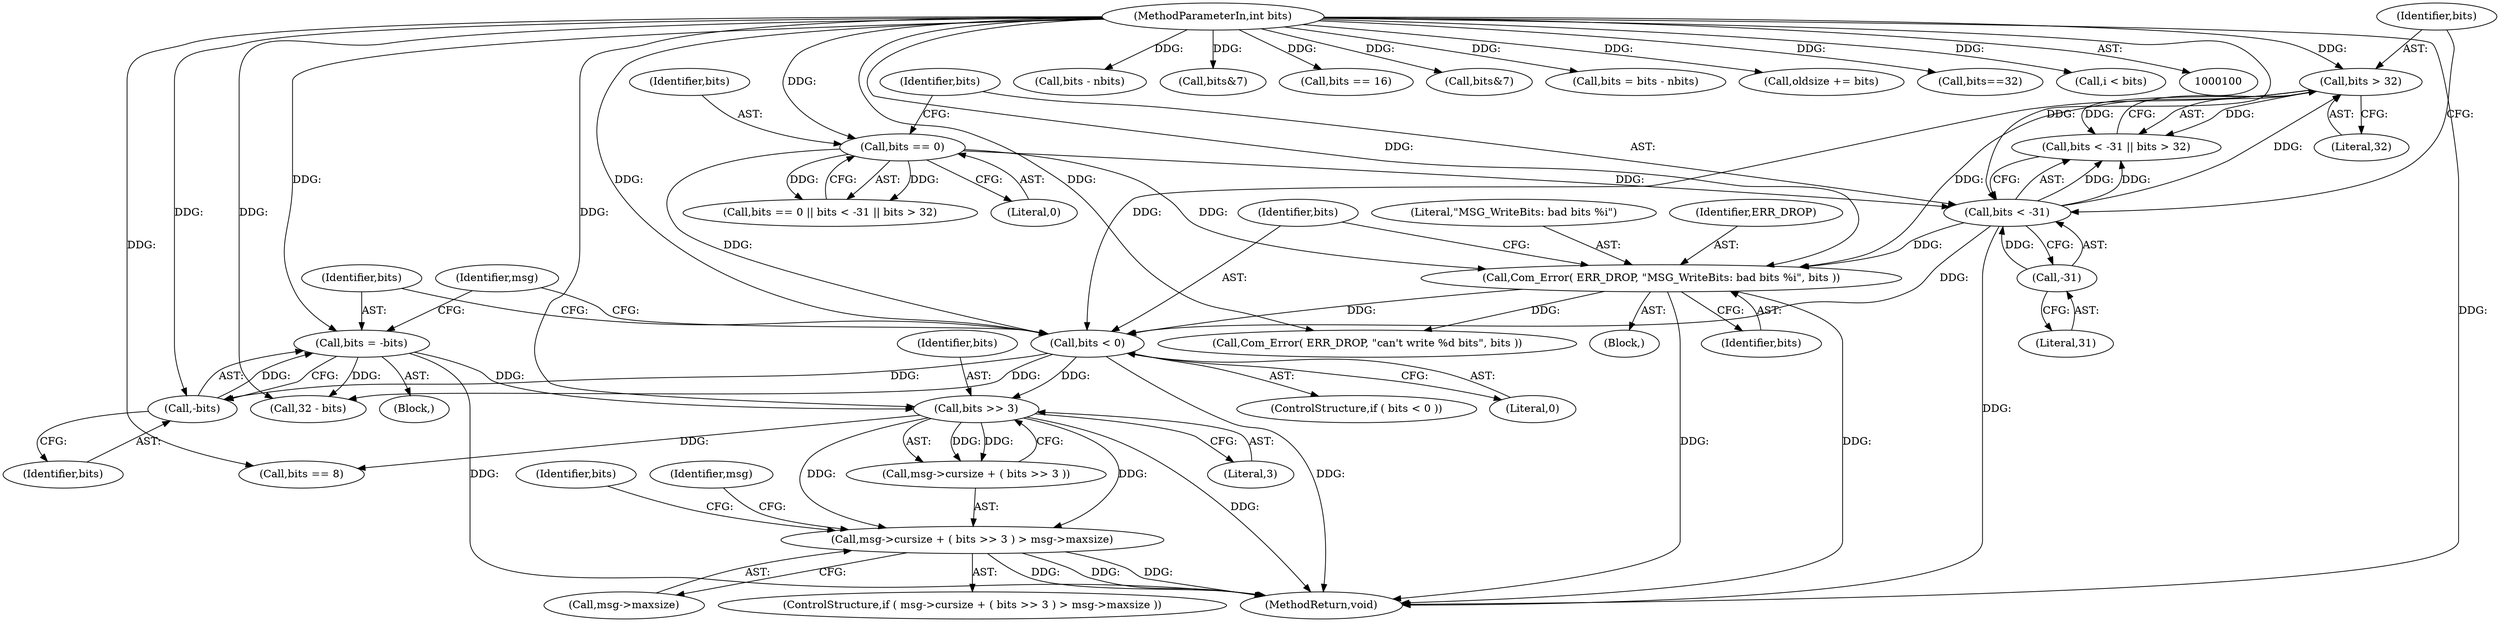 digraph "0_ioq3_d2b1d124d4055c2fcbe5126863487c52fd58cca1_5@pointer" {
"1000148" [label="(Call,msg->cursize + ( bits >> 3 ) > msg->maxsize)"];
"1000153" [label="(Call,bits >> 3)"];
"1000138" [label="(Call,bits = -bits)"];
"1000140" [label="(Call,-bits)"];
"1000134" [label="(Call,bits < 0)"];
"1000125" [label="(Call,bits > 32)"];
"1000121" [label="(Call,bits < -31)"];
"1000117" [label="(Call,bits == 0)"];
"1000103" [label="(MethodParameterIn,int bits)"];
"1000123" [label="(Call,-31)"];
"1000129" [label="(Call,Com_Error( ERR_DROP, \"MSG_WriteBits: bad bits %i\", bits ))"];
"1000168" [label="(Identifier,bits)"];
"1000154" [label="(Identifier,bits)"];
"1000135" [label="(Identifier,bits)"];
"1000128" [label="(Block,)"];
"1000260" [label="(Call,32 - bits)"];
"1000148" [label="(Call,msg->cursize + ( bits >> 3 ) > msg->maxsize)"];
"1000138" [label="(Call,bits = -bits)"];
"1000321" [label="(Call,bits - nbits)"];
"1000117" [label="(Call,bits == 0)"];
"1000149" [label="(Call,msg->cursize + ( bits >> 3 ))"];
"1000119" [label="(Literal,0)"];
"1000155" [label="(Literal,3)"];
"1000122" [label="(Identifier,bits)"];
"1000271" [label="(Call,bits&7)"];
"1000139" [label="(Identifier,bits)"];
"1000120" [label="(Call,bits < -31 || bits > 32)"];
"1000192" [label="(Call,bits == 16)"];
"1000140" [label="(Call,-bits)"];
"1000162" [label="(Identifier,msg)"];
"1000125" [label="(Call,bits > 32)"];
"1000131" [label="(Literal,\"MSG_WriteBits: bad bits %i\")"];
"1000153" [label="(Call,bits >> 3)"];
"1000144" [label="(Identifier,msg)"];
"1000250" [label="(Call,Com_Error( ERR_DROP, \"can't write %d bits\", bits ))"];
"1000116" [label="(Call,bits == 0 || bits < -31 || bits > 32)"];
"1000137" [label="(Block,)"];
"1000264" [label="(Call,bits&7)"];
"1000127" [label="(Literal,32)"];
"1000118" [label="(Identifier,bits)"];
"1000132" [label="(Identifier,bits)"];
"1000319" [label="(Call,bits = bits - nbits)"];
"1000141" [label="(Identifier,bits)"];
"1000156" [label="(Call,msg->maxsize)"];
"1000121" [label="(Call,bits < -31)"];
"1000106" [label="(Call,oldsize += bits)"];
"1000123" [label="(Call,-31)"];
"1000133" [label="(ControlStructure,if ( bits < 0 ))"];
"1000103" [label="(MethodParameterIn,int bits)"];
"1000136" [label="(Literal,0)"];
"1000147" [label="(ControlStructure,if ( msg->cursize + ( bits >> 3 ) > msg->maxsize ))"];
"1000391" [label="(MethodReturn,void)"];
"1000167" [label="(Call,bits == 8)"];
"1000134" [label="(Call,bits < 0)"];
"1000129" [label="(Call,Com_Error( ERR_DROP, \"MSG_WriteBits: bad bits %i\", bits ))"];
"1000126" [label="(Identifier,bits)"];
"1000223" [label="(Call,bits==32)"];
"1000124" [label="(Literal,31)"];
"1000130" [label="(Identifier,ERR_DROP)"];
"1000331" [label="(Call,i < bits)"];
"1000148" -> "1000147"  [label="AST: "];
"1000148" -> "1000156"  [label="CFG: "];
"1000149" -> "1000148"  [label="AST: "];
"1000156" -> "1000148"  [label="AST: "];
"1000162" -> "1000148"  [label="CFG: "];
"1000168" -> "1000148"  [label="CFG: "];
"1000148" -> "1000391"  [label="DDG: "];
"1000148" -> "1000391"  [label="DDG: "];
"1000148" -> "1000391"  [label="DDG: "];
"1000153" -> "1000148"  [label="DDG: "];
"1000153" -> "1000148"  [label="DDG: "];
"1000153" -> "1000149"  [label="AST: "];
"1000153" -> "1000155"  [label="CFG: "];
"1000154" -> "1000153"  [label="AST: "];
"1000155" -> "1000153"  [label="AST: "];
"1000149" -> "1000153"  [label="CFG: "];
"1000153" -> "1000391"  [label="DDG: "];
"1000153" -> "1000149"  [label="DDG: "];
"1000153" -> "1000149"  [label="DDG: "];
"1000138" -> "1000153"  [label="DDG: "];
"1000134" -> "1000153"  [label="DDG: "];
"1000103" -> "1000153"  [label="DDG: "];
"1000153" -> "1000167"  [label="DDG: "];
"1000138" -> "1000137"  [label="AST: "];
"1000138" -> "1000140"  [label="CFG: "];
"1000139" -> "1000138"  [label="AST: "];
"1000140" -> "1000138"  [label="AST: "];
"1000144" -> "1000138"  [label="CFG: "];
"1000138" -> "1000391"  [label="DDG: "];
"1000140" -> "1000138"  [label="DDG: "];
"1000103" -> "1000138"  [label="DDG: "];
"1000138" -> "1000260"  [label="DDG: "];
"1000140" -> "1000141"  [label="CFG: "];
"1000141" -> "1000140"  [label="AST: "];
"1000134" -> "1000140"  [label="DDG: "];
"1000103" -> "1000140"  [label="DDG: "];
"1000134" -> "1000133"  [label="AST: "];
"1000134" -> "1000136"  [label="CFG: "];
"1000135" -> "1000134"  [label="AST: "];
"1000136" -> "1000134"  [label="AST: "];
"1000139" -> "1000134"  [label="CFG: "];
"1000144" -> "1000134"  [label="CFG: "];
"1000134" -> "1000391"  [label="DDG: "];
"1000125" -> "1000134"  [label="DDG: "];
"1000129" -> "1000134"  [label="DDG: "];
"1000117" -> "1000134"  [label="DDG: "];
"1000121" -> "1000134"  [label="DDG: "];
"1000103" -> "1000134"  [label="DDG: "];
"1000134" -> "1000260"  [label="DDG: "];
"1000125" -> "1000120"  [label="AST: "];
"1000125" -> "1000127"  [label="CFG: "];
"1000126" -> "1000125"  [label="AST: "];
"1000127" -> "1000125"  [label="AST: "];
"1000120" -> "1000125"  [label="CFG: "];
"1000125" -> "1000120"  [label="DDG: "];
"1000125" -> "1000120"  [label="DDG: "];
"1000121" -> "1000125"  [label="DDG: "];
"1000103" -> "1000125"  [label="DDG: "];
"1000125" -> "1000129"  [label="DDG: "];
"1000121" -> "1000120"  [label="AST: "];
"1000121" -> "1000123"  [label="CFG: "];
"1000122" -> "1000121"  [label="AST: "];
"1000123" -> "1000121"  [label="AST: "];
"1000126" -> "1000121"  [label="CFG: "];
"1000120" -> "1000121"  [label="CFG: "];
"1000121" -> "1000391"  [label="DDG: "];
"1000121" -> "1000120"  [label="DDG: "];
"1000121" -> "1000120"  [label="DDG: "];
"1000117" -> "1000121"  [label="DDG: "];
"1000103" -> "1000121"  [label="DDG: "];
"1000123" -> "1000121"  [label="DDG: "];
"1000121" -> "1000129"  [label="DDG: "];
"1000117" -> "1000116"  [label="AST: "];
"1000117" -> "1000119"  [label="CFG: "];
"1000118" -> "1000117"  [label="AST: "];
"1000119" -> "1000117"  [label="AST: "];
"1000122" -> "1000117"  [label="CFG: "];
"1000116" -> "1000117"  [label="CFG: "];
"1000117" -> "1000116"  [label="DDG: "];
"1000117" -> "1000116"  [label="DDG: "];
"1000103" -> "1000117"  [label="DDG: "];
"1000117" -> "1000129"  [label="DDG: "];
"1000103" -> "1000100"  [label="AST: "];
"1000103" -> "1000391"  [label="DDG: "];
"1000103" -> "1000106"  [label="DDG: "];
"1000103" -> "1000129"  [label="DDG: "];
"1000103" -> "1000167"  [label="DDG: "];
"1000103" -> "1000192"  [label="DDG: "];
"1000103" -> "1000223"  [label="DDG: "];
"1000103" -> "1000250"  [label="DDG: "];
"1000103" -> "1000260"  [label="DDG: "];
"1000103" -> "1000264"  [label="DDG: "];
"1000103" -> "1000271"  [label="DDG: "];
"1000103" -> "1000319"  [label="DDG: "];
"1000103" -> "1000321"  [label="DDG: "];
"1000103" -> "1000331"  [label="DDG: "];
"1000123" -> "1000124"  [label="CFG: "];
"1000124" -> "1000123"  [label="AST: "];
"1000129" -> "1000128"  [label="AST: "];
"1000129" -> "1000132"  [label="CFG: "];
"1000130" -> "1000129"  [label="AST: "];
"1000131" -> "1000129"  [label="AST: "];
"1000132" -> "1000129"  [label="AST: "];
"1000135" -> "1000129"  [label="CFG: "];
"1000129" -> "1000391"  [label="DDG: "];
"1000129" -> "1000391"  [label="DDG: "];
"1000129" -> "1000250"  [label="DDG: "];
}
